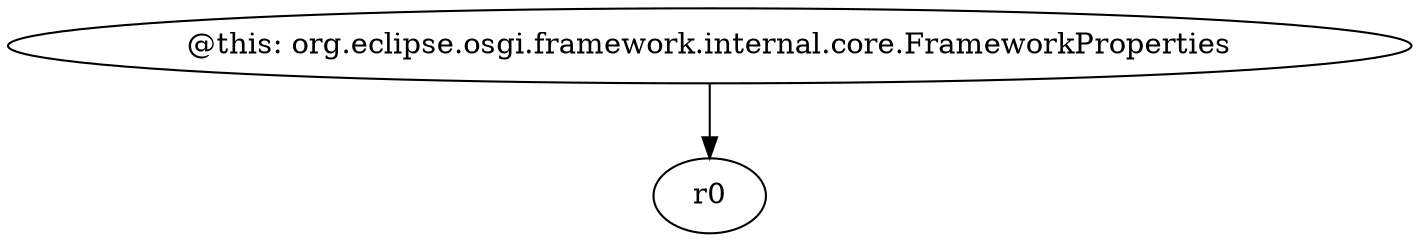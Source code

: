 digraph g {
0[label="@this: org.eclipse.osgi.framework.internal.core.FrameworkProperties"]
1[label="r0"]
0->1[label=""]
}